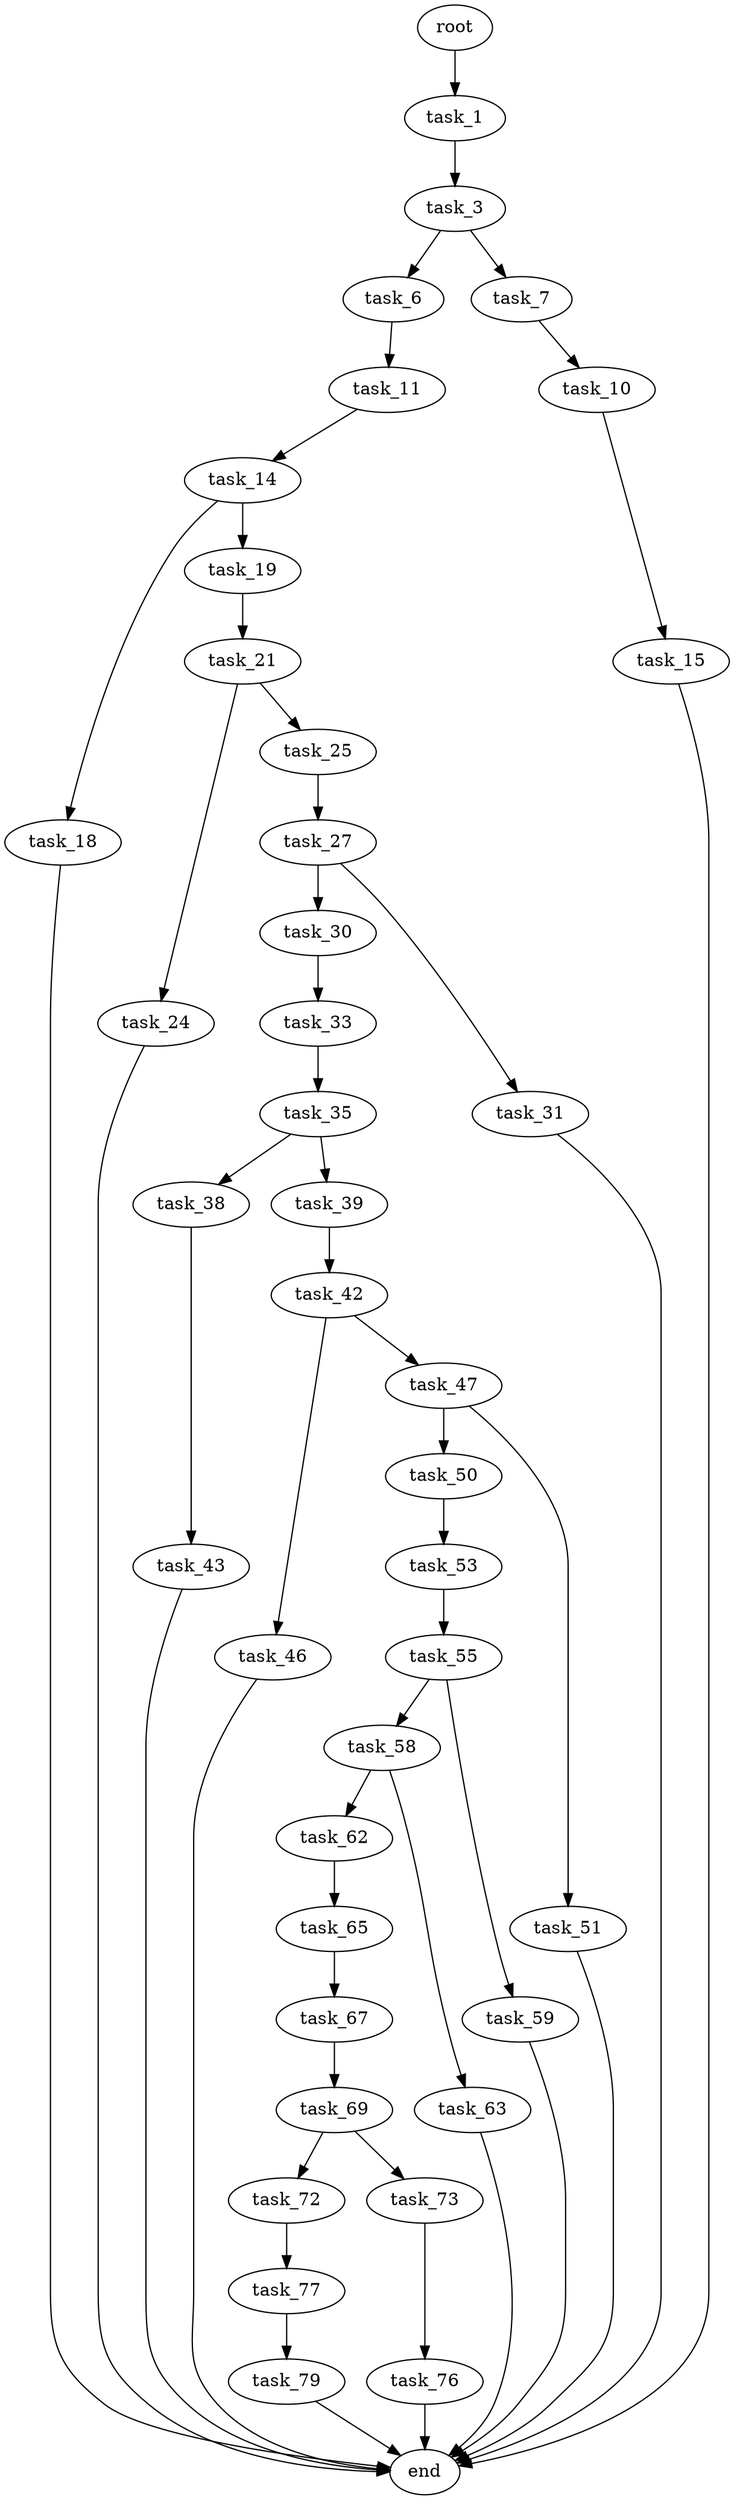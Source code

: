 digraph G {
  root [size="0.000000"];
  task_1 [size="210534551465.000000"];
  task_3 [size="2488112196.000000"];
  task_6 [size="9371252609.000000"];
  task_7 [size="349105650816.000000"];
  task_11 [size="20387777074.000000"];
  task_10 [size="1073741824000.000000"];
  task_15 [size="10852089616.000000"];
  task_14 [size="13825713547.000000"];
  task_18 [size="782757789696.000000"];
  task_19 [size="38918074044.000000"];
  end [size="0.000000"];
  task_21 [size="567496717892.000000"];
  task_24 [size="1263457448481.000000"];
  task_25 [size="8589934592.000000"];
  task_27 [size="23094330772.000000"];
  task_30 [size="1075980613541.000000"];
  task_31 [size="782757789696.000000"];
  task_33 [size="263369851681.000000"];
  task_35 [size="27433610132.000000"];
  task_38 [size="8589934592.000000"];
  task_39 [size="368293445632.000000"];
  task_43 [size="17136496125.000000"];
  task_42 [size="499813341.000000"];
  task_46 [size="38906964234.000000"];
  task_47 [size="837055779.000000"];
  task_50 [size="11415183035.000000"];
  task_51 [size="28991029248.000000"];
  task_53 [size="231928233984.000000"];
  task_55 [size="1073741824000.000000"];
  task_58 [size="191635414145.000000"];
  task_59 [size="17388286432.000000"];
  task_62 [size="27317267637.000000"];
  task_63 [size="7160475466.000000"];
  task_65 [size="8589934592.000000"];
  task_67 [size="549755813888.000000"];
  task_69 [size="438921547200.000000"];
  task_72 [size="10841509692.000000"];
  task_73 [size="49180693238.000000"];
  task_77 [size="382876852559.000000"];
  task_76 [size="474944246719.000000"];
  task_79 [size="134217728000.000000"];

  root -> task_1 [size="1.000000"];
  task_1 -> task_3 [size="301989888.000000"];
  task_3 -> task_6 [size="75497472.000000"];
  task_3 -> task_7 [size="75497472.000000"];
  task_6 -> task_11 [size="838860800.000000"];
  task_7 -> task_10 [size="536870912.000000"];
  task_11 -> task_14 [size="679477248.000000"];
  task_10 -> task_15 [size="838860800.000000"];
  task_15 -> end [size="1.000000"];
  task_14 -> task_18 [size="679477248.000000"];
  task_14 -> task_19 [size="679477248.000000"];
  task_18 -> end [size="1.000000"];
  task_19 -> task_21 [size="134217728.000000"];
  task_21 -> task_24 [size="536870912.000000"];
  task_21 -> task_25 [size="536870912.000000"];
  task_24 -> end [size="1.000000"];
  task_25 -> task_27 [size="33554432.000000"];
  task_27 -> task_30 [size="679477248.000000"];
  task_27 -> task_31 [size="679477248.000000"];
  task_30 -> task_33 [size="838860800.000000"];
  task_31 -> end [size="1.000000"];
  task_33 -> task_35 [size="838860800.000000"];
  task_35 -> task_38 [size="75497472.000000"];
  task_35 -> task_39 [size="75497472.000000"];
  task_38 -> task_43 [size="33554432.000000"];
  task_39 -> task_42 [size="411041792.000000"];
  task_43 -> end [size="1.000000"];
  task_42 -> task_46 [size="33554432.000000"];
  task_42 -> task_47 [size="33554432.000000"];
  task_46 -> end [size="1.000000"];
  task_47 -> task_50 [size="75497472.000000"];
  task_47 -> task_51 [size="75497472.000000"];
  task_50 -> task_53 [size="33554432.000000"];
  task_51 -> end [size="1.000000"];
  task_53 -> task_55 [size="301989888.000000"];
  task_55 -> task_58 [size="838860800.000000"];
  task_55 -> task_59 [size="838860800.000000"];
  task_58 -> task_62 [size="411041792.000000"];
  task_58 -> task_63 [size="411041792.000000"];
  task_59 -> end [size="1.000000"];
  task_62 -> task_65 [size="33554432.000000"];
  task_63 -> end [size="1.000000"];
  task_65 -> task_67 [size="33554432.000000"];
  task_67 -> task_69 [size="536870912.000000"];
  task_69 -> task_72 [size="838860800.000000"];
  task_69 -> task_73 [size="838860800.000000"];
  task_72 -> task_77 [size="411041792.000000"];
  task_73 -> task_76 [size="838860800.000000"];
  task_77 -> task_79 [size="838860800.000000"];
  task_76 -> end [size="1.000000"];
  task_79 -> end [size="1.000000"];
}
